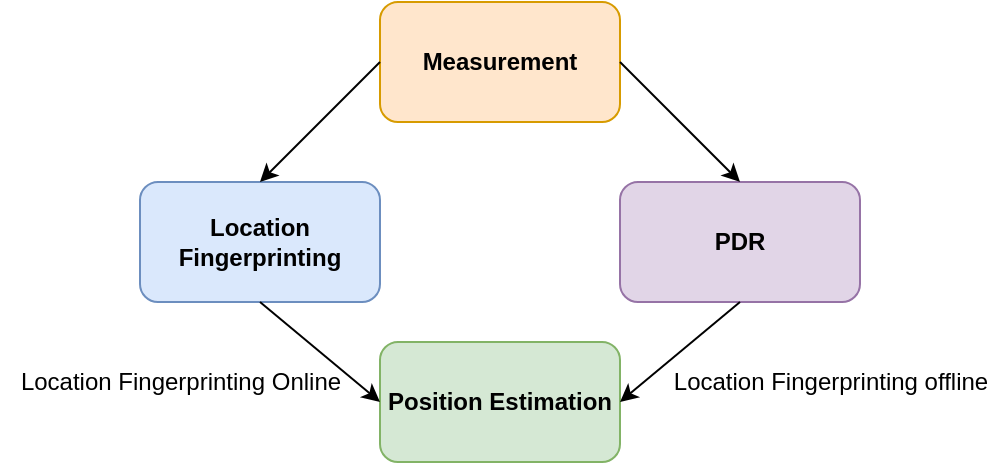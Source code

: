 <mxfile version="14.5.10" type="device"><diagram id="ssGeywrzVWmkelNVKnB_" name="Page-1"><mxGraphModel dx="1422" dy="794" grid="1" gridSize="10" guides="1" tooltips="1" connect="1" arrows="1" fold="1" page="1" pageScale="1" pageWidth="827" pageHeight="1169" math="0" shadow="0"><root><mxCell id="0"/><mxCell id="1" parent="0"/><mxCell id="9Za7-4kaXLCsVv93xIqR-1" value="&lt;b&gt;Location Fingerprinting&lt;/b&gt;" style="rounded=1;whiteSpace=wrap;html=1;strokeWidth=1;fillColor=#dae8fc;strokeColor=#6c8ebf;" parent="1" vertex="1"><mxGeometry x="200" y="280" width="120" height="60" as="geometry"/></mxCell><mxCell id="9Za7-4kaXLCsVv93xIqR-2" value="&lt;b&gt;PDR&lt;/b&gt;" style="rounded=1;whiteSpace=wrap;html=1;fillColor=#e1d5e7;strokeColor=#9673a6;" parent="1" vertex="1"><mxGeometry x="440" y="280" width="120" height="60" as="geometry"/></mxCell><mxCell id="9Za7-4kaXLCsVv93xIqR-11" value="&lt;b&gt;Position Estimation&lt;/b&gt;" style="rounded=1;whiteSpace=wrap;html=1;strokeWidth=1;fillColor=#d5e8d4;strokeColor=#82b366;labelBorderColor=none;" parent="1" vertex="1"><mxGeometry x="320" y="360" width="120" height="60" as="geometry"/></mxCell><mxCell id="9Za7-4kaXLCsVv93xIqR-12" value="" style="endArrow=classic;html=1;strokeWidth=1;entryX=0;entryY=0.5;entryDx=0;entryDy=0;exitX=0.5;exitY=1;exitDx=0;exitDy=0;" parent="1" source="9Za7-4kaXLCsVv93xIqR-1" target="9Za7-4kaXLCsVv93xIqR-11" edge="1"><mxGeometry width="50" height="50" relative="1" as="geometry"><mxPoint x="235" y="430" as="sourcePoint"/><mxPoint x="285" y="380" as="targetPoint"/></mxGeometry></mxCell><mxCell id="9Za7-4kaXLCsVv93xIqR-13" value="" style="endArrow=classic;html=1;strokeWidth=1;exitX=0.5;exitY=1;exitDx=0;exitDy=0;entryX=1;entryY=0.5;entryDx=0;entryDy=0;spacing=2;" parent="1" source="9Za7-4kaXLCsVv93xIqR-2" target="9Za7-4kaXLCsVv93xIqR-11" edge="1"><mxGeometry width="50" height="50" relative="1" as="geometry"><mxPoint x="510" y="380" as="sourcePoint"/><mxPoint x="440" y="410" as="targetPoint"/></mxGeometry></mxCell><mxCell id="Gi_0lv-5Ktts37Hv1PVX-1" value="&lt;b&gt;Measurement&lt;/b&gt;" style="rounded=1;whiteSpace=wrap;html=1;fillColor=#ffe6cc;strokeColor=#d79b00;" parent="1" vertex="1"><mxGeometry x="320" y="190" width="120" height="60" as="geometry"/></mxCell><mxCell id="Gi_0lv-5Ktts37Hv1PVX-2" value="" style="endArrow=classic;html=1;entryX=0.5;entryY=0;entryDx=0;entryDy=0;exitX=0;exitY=0.5;exitDx=0;exitDy=0;" parent="1" source="Gi_0lv-5Ktts37Hv1PVX-1" target="9Za7-4kaXLCsVv93xIqR-1" edge="1"><mxGeometry width="50" height="50" relative="1" as="geometry"><mxPoint x="235" y="230" as="sourcePoint"/><mxPoint x="285" y="180" as="targetPoint"/></mxGeometry></mxCell><mxCell id="Gi_0lv-5Ktts37Hv1PVX-4" style="edgeStyle=orthogonalEdgeStyle;rounded=0;orthogonalLoop=1;jettySize=auto;html=1;exitX=0.5;exitY=1;exitDx=0;exitDy=0;" parent="1" edge="1"><mxGeometry relative="1" as="geometry"><mxPoint x="380" y="300" as="sourcePoint"/><mxPoint x="380" y="300" as="targetPoint"/></mxGeometry></mxCell><mxCell id="Gi_0lv-5Ktts37Hv1PVX-6" value="" style="endArrow=classic;html=1;entryX=0.5;entryY=0;entryDx=0;entryDy=0;exitX=1;exitY=0.5;exitDx=0;exitDy=0;" parent="1" source="Gi_0lv-5Ktts37Hv1PVX-1" target="9Za7-4kaXLCsVv93xIqR-2" edge="1"><mxGeometry width="50" height="50" relative="1" as="geometry"><mxPoint x="550" y="190" as="sourcePoint"/><mxPoint x="490" y="250" as="targetPoint"/></mxGeometry></mxCell><mxCell id="ylQxawGTvB05gHHaV9WA-1" value="Location Fingerprinting Online" style="text;html=1;align=center;verticalAlign=middle;resizable=0;points=[];autosize=1;strokeColor=none;" parent="1" vertex="1"><mxGeometry x="130" y="370" width="180" height="20" as="geometry"/></mxCell><mxCell id="ylQxawGTvB05gHHaV9WA-3" value="Location Fingerprinting offline" style="text;html=1;align=center;verticalAlign=middle;resizable=0;points=[];autosize=1;strokeColor=none;" parent="1" vertex="1"><mxGeometry x="460" y="370" width="170" height="20" as="geometry"/></mxCell></root></mxGraphModel></diagram></mxfile>